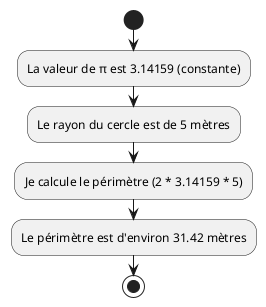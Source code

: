 @startuml
start
:La valeur de π est 3.14159 (constante);
:Le rayon du cercle est de 5 mètres;
:Je calcule le périmètre (2 * 3.14159 * 5);
:Le périmètre est d'environ 31.42 mètres;
stop
@enduml
